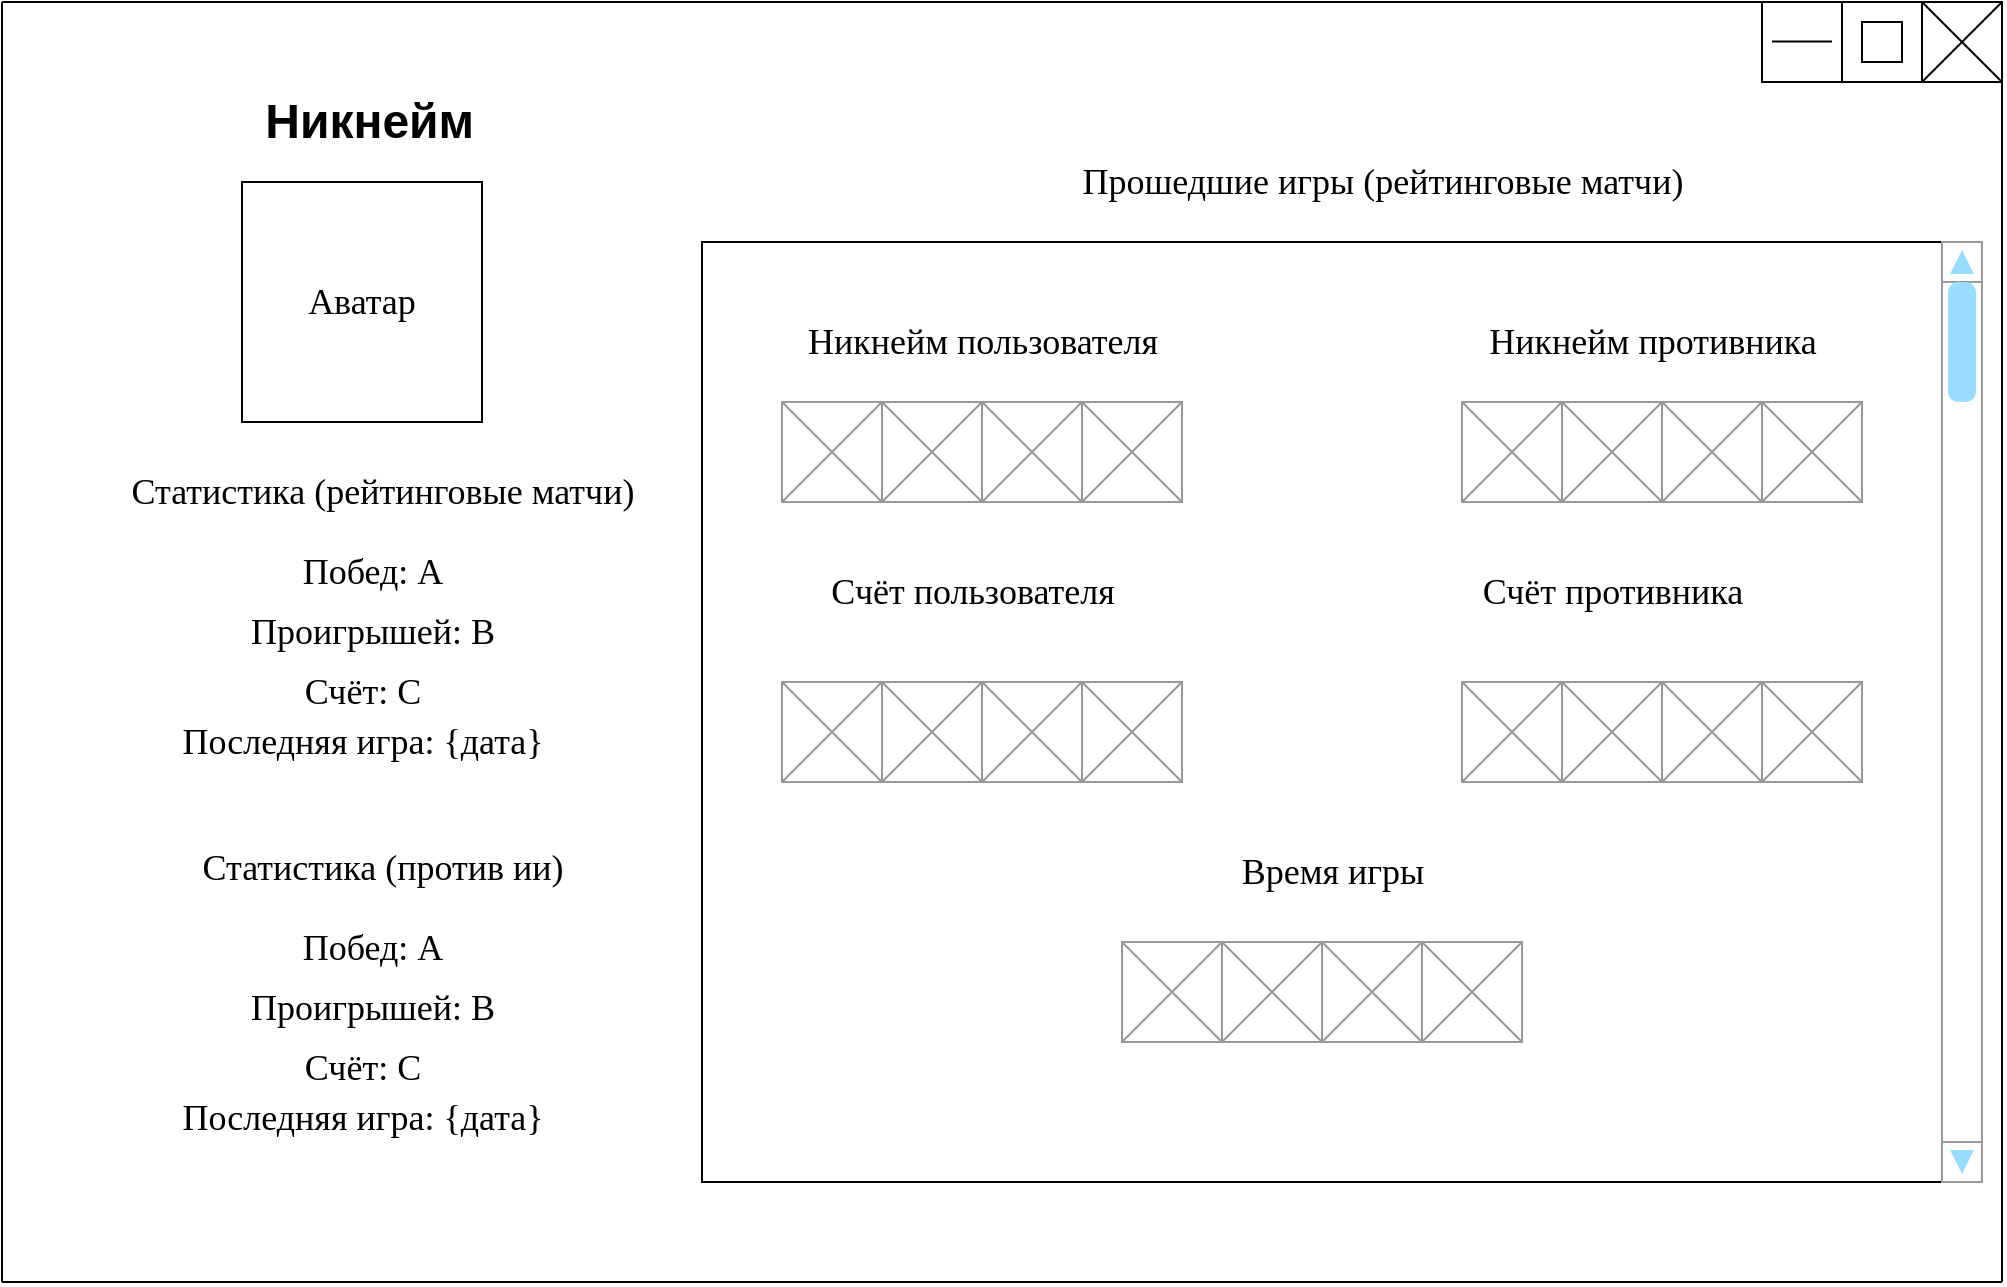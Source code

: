 <mxfile version="20.5.3" type="device"><diagram name="Page-1" id="03018318-947c-dd8e-b7a3-06fadd420f32"><mxGraphModel dx="1165" dy="676" grid="1" gridSize="10" guides="1" tooltips="1" connect="1" arrows="1" fold="1" page="1" pageScale="1" pageWidth="1100" pageHeight="850" background="none" math="0" shadow="0"><root><mxCell id="0"/><mxCell id="1" parent="0"/><mxCell id="m5w-TbPQl4ZqMU4vMc-J-18" value="" style="rounded=0;whiteSpace=wrap;html=1;fontFamily=Times New Roman;fontSize=18;" parent="1" vertex="1"><mxGeometry x="390" y="200" width="630" height="470" as="geometry"/></mxCell><mxCell id="m5w-TbPQl4ZqMU4vMc-J-3" value="" style="endArrow=none;html=1;rounded=0;" parent="1" edge="1"><mxGeometry width="50" height="50" relative="1" as="geometry"><mxPoint x="40" y="80" as="sourcePoint"/><mxPoint x="1040" y="80" as="targetPoint"/></mxGeometry></mxCell><mxCell id="m5w-TbPQl4ZqMU4vMc-J-4" value="" style="endArrow=none;html=1;rounded=0;" parent="1" edge="1"><mxGeometry width="50" height="50" relative="1" as="geometry"><mxPoint x="40" y="720" as="sourcePoint"/><mxPoint x="40" y="80" as="targetPoint"/></mxGeometry></mxCell><mxCell id="m5w-TbPQl4ZqMU4vMc-J-5" value="" style="endArrow=none;html=1;rounded=0;" parent="1" edge="1"><mxGeometry width="50" height="50" relative="1" as="geometry"><mxPoint x="40" y="720" as="sourcePoint"/><mxPoint x="1040" y="720" as="targetPoint"/></mxGeometry></mxCell><mxCell id="m5w-TbPQl4ZqMU4vMc-J-6" value="" style="endArrow=none;html=1;rounded=0;" parent="1" edge="1"><mxGeometry width="50" height="50" relative="1" as="geometry"><mxPoint x="1040" y="720" as="sourcePoint"/><mxPoint x="1040" y="80" as="targetPoint"/></mxGeometry></mxCell><mxCell id="m5w-TbPQl4ZqMU4vMc-J-7" value="" style="rounded=0;whiteSpace=wrap;html=1;" parent="1" vertex="1"><mxGeometry x="1000" y="80" width="40" height="40" as="geometry"/></mxCell><mxCell id="m5w-TbPQl4ZqMU4vMc-J-8" value="" style="rounded=0;whiteSpace=wrap;html=1;" parent="1" vertex="1"><mxGeometry x="960" y="80" width="40" height="40" as="geometry"/></mxCell><mxCell id="m5w-TbPQl4ZqMU4vMc-J-9" value="" style="rounded=0;whiteSpace=wrap;html=1;" parent="1" vertex="1"><mxGeometry x="920" y="80" width="40" height="40" as="geometry"/></mxCell><mxCell id="m5w-TbPQl4ZqMU4vMc-J-10" value="" style="endArrow=none;html=1;rounded=0;entryX=1;entryY=0;entryDx=0;entryDy=0;" parent="1" target="m5w-TbPQl4ZqMU4vMc-J-7" edge="1"><mxGeometry width="50" height="50" relative="1" as="geometry"><mxPoint x="1000" y="120" as="sourcePoint"/><mxPoint x="1050" y="70" as="targetPoint"/></mxGeometry></mxCell><mxCell id="m5w-TbPQl4ZqMU4vMc-J-11" value="" style="endArrow=none;html=1;rounded=0;entryX=1;entryY=1;entryDx=0;entryDy=0;" parent="1" target="m5w-TbPQl4ZqMU4vMc-J-7" edge="1"><mxGeometry width="50" height="50" relative="1" as="geometry"><mxPoint x="1000" y="80" as="sourcePoint"/><mxPoint x="1050" y="30" as="targetPoint"/></mxGeometry></mxCell><mxCell id="m5w-TbPQl4ZqMU4vMc-J-12" value="" style="rounded=0;whiteSpace=wrap;html=1;" parent="1" vertex="1"><mxGeometry x="970" y="90" width="20" height="20" as="geometry"/></mxCell><mxCell id="m5w-TbPQl4ZqMU4vMc-J-13" value="" style="endArrow=none;html=1;rounded=0;" parent="1" edge="1"><mxGeometry width="50" height="50" relative="1" as="geometry"><mxPoint x="925" y="99.71" as="sourcePoint"/><mxPoint x="955" y="99.71" as="targetPoint"/></mxGeometry></mxCell><mxCell id="m5w-TbPQl4ZqMU4vMc-J-14" value="&amp;nbsp;Никнейм" style="text;strokeColor=none;fillColor=none;html=1;fontSize=24;fontStyle=1;verticalAlign=middle;align=center;" parent="1" vertex="1"><mxGeometry x="40" y="120" width="360" height="40" as="geometry"/></mxCell><mxCell id="m5w-TbPQl4ZqMU4vMc-J-15" value="&lt;font face=&quot;Times New Roman&quot; style=&quot;font-size: 18px;&quot;&gt;Аватар&lt;/font&gt;" style="rounded=0;whiteSpace=wrap;html=1;" parent="1" vertex="1"><mxGeometry x="160" y="170" width="120" height="120" as="geometry"/></mxCell><mxCell id="m5w-TbPQl4ZqMU4vMc-J-16" value="Статистика (рейтинговые матчи)" style="text;html=1;align=center;verticalAlign=middle;resizable=0;points=[];autosize=1;strokeColor=none;fillColor=none;fontSize=18;fontFamily=Times New Roman;" parent="1" vertex="1"><mxGeometry x="95" y="305" width="270" height="40" as="geometry"/></mxCell><mxCell id="m5w-TbPQl4ZqMU4vMc-J-17" value="" style="verticalLabelPosition=bottom;shadow=0;dashed=0;align=center;html=1;verticalAlign=top;strokeWidth=1;shape=mxgraph.mockup.navigation.scrollBar;strokeColor=#999999;barPos=100;fillColor2=#99ddff;strokeColor2=none;direction=north;fontFamily=Times New Roman;fontSize=18;" parent="1" vertex="1"><mxGeometry x="1010" y="200" width="20" height="470" as="geometry"/></mxCell><mxCell id="m5w-TbPQl4ZqMU4vMc-J-19" value="Прошедшие игры (рейтинговые матчи)" style="text;html=1;align=center;verticalAlign=middle;resizable=0;points=[];autosize=1;strokeColor=none;fillColor=none;fontSize=18;fontFamily=Times New Roman;" parent="1" vertex="1"><mxGeometry x="570" y="150" width="320" height="40" as="geometry"/></mxCell><mxCell id="m5w-TbPQl4ZqMU4vMc-J-20" value="Побед: A" style="text;html=1;align=center;verticalAlign=middle;resizable=0;points=[];autosize=1;strokeColor=none;fillColor=none;fontSize=18;fontFamily=Times New Roman;" parent="1" vertex="1"><mxGeometry x="180" y="345" width="90" height="40" as="geometry"/></mxCell><mxCell id="m5w-TbPQl4ZqMU4vMc-J-21" value="Проигрышей: B" style="text;html=1;align=center;verticalAlign=middle;resizable=0;points=[];autosize=1;strokeColor=none;fillColor=none;fontSize=18;fontFamily=Times New Roman;" parent="1" vertex="1"><mxGeometry x="150" y="375" width="150" height="40" as="geometry"/></mxCell><mxCell id="m5w-TbPQl4ZqMU4vMc-J-22" value="Последняя игра: {дата}" style="text;html=1;align=center;verticalAlign=middle;resizable=0;points=[];autosize=1;strokeColor=none;fillColor=none;fontSize=18;fontFamily=Times New Roman;" parent="1" vertex="1"><mxGeometry x="120" y="430" width="200" height="40" as="geometry"/></mxCell><mxCell id="m5w-TbPQl4ZqMU4vMc-J-31" value="" style="verticalLabelPosition=bottom;shadow=0;dashed=0;align=center;html=1;verticalAlign=top;strokeWidth=1;shape=mxgraph.mockup.graphics.simpleIcon;strokeColor=#999999;fillColor=#ffffff;fontFamily=Times New Roman;fontSize=18;" parent="1" vertex="1"><mxGeometry x="430" y="280" width="50" height="50" as="geometry"/></mxCell><mxCell id="m5w-TbPQl4ZqMU4vMc-J-32" value="Никнейм пользователя" style="text;html=1;align=center;verticalAlign=middle;resizable=0;points=[];autosize=1;strokeColor=none;fillColor=none;fontSize=18;fontFamily=Times New Roman;" parent="1" vertex="1"><mxGeometry x="430" y="230" width="200" height="40" as="geometry"/></mxCell><mxCell id="m5w-TbPQl4ZqMU4vMc-J-33" value="Никнейм противника" style="text;html=1;align=center;verticalAlign=middle;resizable=0;points=[];autosize=1;strokeColor=none;fillColor=none;fontSize=18;fontFamily=Times New Roman;" parent="1" vertex="1"><mxGeometry x="770" y="230" width="190" height="40" as="geometry"/></mxCell><mxCell id="m5w-TbPQl4ZqMU4vMc-J-34" value="" style="verticalLabelPosition=bottom;shadow=0;dashed=0;align=center;html=1;verticalAlign=top;strokeWidth=1;shape=mxgraph.mockup.graphics.simpleIcon;strokeColor=#999999;fillColor=#ffffff;fontFamily=Times New Roman;fontSize=18;" parent="1" vertex="1"><mxGeometry x="480" y="280" width="50" height="50" as="geometry"/></mxCell><mxCell id="m5w-TbPQl4ZqMU4vMc-J-35" value="" style="verticalLabelPosition=bottom;shadow=0;dashed=0;align=center;html=1;verticalAlign=top;strokeWidth=1;shape=mxgraph.mockup.graphics.simpleIcon;strokeColor=#999999;fillColor=#ffffff;fontFamily=Times New Roman;fontSize=18;" parent="1" vertex="1"><mxGeometry x="530" y="280" width="50" height="50" as="geometry"/></mxCell><mxCell id="m5w-TbPQl4ZqMU4vMc-J-36" value="" style="verticalLabelPosition=bottom;shadow=0;dashed=0;align=center;html=1;verticalAlign=top;strokeWidth=1;shape=mxgraph.mockup.graphics.simpleIcon;strokeColor=#999999;fillColor=#ffffff;fontFamily=Times New Roman;fontSize=18;" parent="1" vertex="1"><mxGeometry x="580" y="280" width="50" height="50" as="geometry"/></mxCell><mxCell id="m5w-TbPQl4ZqMU4vMc-J-37" value="" style="verticalLabelPosition=bottom;shadow=0;dashed=0;align=center;html=1;verticalAlign=top;strokeWidth=1;shape=mxgraph.mockup.graphics.simpleIcon;strokeColor=#999999;fillColor=#ffffff;fontFamily=Times New Roman;fontSize=18;" parent="1" vertex="1"><mxGeometry x="770" y="280" width="50" height="50" as="geometry"/></mxCell><mxCell id="m5w-TbPQl4ZqMU4vMc-J-38" value="" style="verticalLabelPosition=bottom;shadow=0;dashed=0;align=center;html=1;verticalAlign=top;strokeWidth=1;shape=mxgraph.mockup.graphics.simpleIcon;strokeColor=#999999;fillColor=#ffffff;fontFamily=Times New Roman;fontSize=18;" parent="1" vertex="1"><mxGeometry x="820" y="280" width="50" height="50" as="geometry"/></mxCell><mxCell id="m5w-TbPQl4ZqMU4vMc-J-39" value="" style="verticalLabelPosition=bottom;shadow=0;dashed=0;align=center;html=1;verticalAlign=top;strokeWidth=1;shape=mxgraph.mockup.graphics.simpleIcon;strokeColor=#999999;fillColor=#ffffff;fontFamily=Times New Roman;fontSize=18;" parent="1" vertex="1"><mxGeometry x="870" y="280" width="50" height="50" as="geometry"/></mxCell><mxCell id="m5w-TbPQl4ZqMU4vMc-J-40" value="" style="verticalLabelPosition=bottom;shadow=0;dashed=0;align=center;html=1;verticalAlign=top;strokeWidth=1;shape=mxgraph.mockup.graphics.simpleIcon;strokeColor=#999999;fillColor=#ffffff;fontFamily=Times New Roman;fontSize=18;" parent="1" vertex="1"><mxGeometry x="920" y="280" width="50" height="50" as="geometry"/></mxCell><mxCell id="m5w-TbPQl4ZqMU4vMc-J-45" value="" style="verticalLabelPosition=bottom;shadow=0;dashed=0;align=center;html=1;verticalAlign=top;strokeWidth=1;shape=mxgraph.mockup.graphics.simpleIcon;strokeColor=#999999;fillColor=#ffffff;fontFamily=Times New Roman;fontSize=18;" parent="1" vertex="1"><mxGeometry x="430" y="420" width="50" height="50" as="geometry"/></mxCell><mxCell id="m5w-TbPQl4ZqMU4vMc-J-46" value="Счёт пользователя" style="text;html=1;align=center;verticalAlign=middle;resizable=0;points=[];autosize=1;strokeColor=none;fillColor=none;fontSize=18;fontFamily=Times New Roman;" parent="1" vertex="1"><mxGeometry x="440" y="355" width="170" height="40" as="geometry"/></mxCell><mxCell id="m5w-TbPQl4ZqMU4vMc-J-47" value="Счёт противника" style="text;html=1;align=center;verticalAlign=middle;resizable=0;points=[];autosize=1;strokeColor=none;fillColor=none;fontSize=18;fontFamily=Times New Roman;" parent="1" vertex="1"><mxGeometry x="770" y="355" width="150" height="40" as="geometry"/></mxCell><mxCell id="m5w-TbPQl4ZqMU4vMc-J-48" value="" style="verticalLabelPosition=bottom;shadow=0;dashed=0;align=center;html=1;verticalAlign=top;strokeWidth=1;shape=mxgraph.mockup.graphics.simpleIcon;strokeColor=#999999;fillColor=#ffffff;fontFamily=Times New Roman;fontSize=18;" parent="1" vertex="1"><mxGeometry x="480" y="420" width="50" height="50" as="geometry"/></mxCell><mxCell id="m5w-TbPQl4ZqMU4vMc-J-49" value="" style="verticalLabelPosition=bottom;shadow=0;dashed=0;align=center;html=1;verticalAlign=top;strokeWidth=1;shape=mxgraph.mockup.graphics.simpleIcon;strokeColor=#999999;fillColor=#ffffff;fontFamily=Times New Roman;fontSize=18;" parent="1" vertex="1"><mxGeometry x="530" y="420" width="50" height="50" as="geometry"/></mxCell><mxCell id="m5w-TbPQl4ZqMU4vMc-J-50" value="" style="verticalLabelPosition=bottom;shadow=0;dashed=0;align=center;html=1;verticalAlign=top;strokeWidth=1;shape=mxgraph.mockup.graphics.simpleIcon;strokeColor=#999999;fillColor=#ffffff;fontFamily=Times New Roman;fontSize=18;" parent="1" vertex="1"><mxGeometry x="580" y="420" width="50" height="50" as="geometry"/></mxCell><mxCell id="m5w-TbPQl4ZqMU4vMc-J-51" value="" style="verticalLabelPosition=bottom;shadow=0;dashed=0;align=center;html=1;verticalAlign=top;strokeWidth=1;shape=mxgraph.mockup.graphics.simpleIcon;strokeColor=#999999;fillColor=#ffffff;fontFamily=Times New Roman;fontSize=18;" parent="1" vertex="1"><mxGeometry x="770" y="420" width="50" height="50" as="geometry"/></mxCell><mxCell id="m5w-TbPQl4ZqMU4vMc-J-52" value="" style="verticalLabelPosition=bottom;shadow=0;dashed=0;align=center;html=1;verticalAlign=top;strokeWidth=1;shape=mxgraph.mockup.graphics.simpleIcon;strokeColor=#999999;fillColor=#ffffff;fontFamily=Times New Roman;fontSize=18;" parent="1" vertex="1"><mxGeometry x="820" y="420" width="50" height="50" as="geometry"/></mxCell><mxCell id="m5w-TbPQl4ZqMU4vMc-J-53" value="" style="verticalLabelPosition=bottom;shadow=0;dashed=0;align=center;html=1;verticalAlign=top;strokeWidth=1;shape=mxgraph.mockup.graphics.simpleIcon;strokeColor=#999999;fillColor=#ffffff;fontFamily=Times New Roman;fontSize=18;" parent="1" vertex="1"><mxGeometry x="870" y="420" width="50" height="50" as="geometry"/></mxCell><mxCell id="m5w-TbPQl4ZqMU4vMc-J-54" value="" style="verticalLabelPosition=bottom;shadow=0;dashed=0;align=center;html=1;verticalAlign=top;strokeWidth=1;shape=mxgraph.mockup.graphics.simpleIcon;strokeColor=#999999;fillColor=#ffffff;fontFamily=Times New Roman;fontSize=18;" parent="1" vertex="1"><mxGeometry x="920" y="420" width="50" height="50" as="geometry"/></mxCell><mxCell id="89moOJpNZYuFncTe0gIT-7" value="" style="verticalLabelPosition=bottom;shadow=0;dashed=0;align=center;html=1;verticalAlign=top;strokeWidth=1;shape=mxgraph.mockup.graphics.simpleIcon;strokeColor=#999999;fillColor=#ffffff;fontFamily=Times New Roman;fontSize=18;" parent="1" vertex="1"><mxGeometry x="600" y="550" width="50" height="50" as="geometry"/></mxCell><mxCell id="89moOJpNZYuFncTe0gIT-8" value="" style="verticalLabelPosition=bottom;shadow=0;dashed=0;align=center;html=1;verticalAlign=top;strokeWidth=1;shape=mxgraph.mockup.graphics.simpleIcon;strokeColor=#999999;fillColor=#ffffff;fontFamily=Times New Roman;fontSize=18;" parent="1" vertex="1"><mxGeometry x="650" y="550" width="50" height="50" as="geometry"/></mxCell><mxCell id="89moOJpNZYuFncTe0gIT-9" value="Время игры" style="text;html=1;align=center;verticalAlign=middle;resizable=0;points=[];autosize=1;strokeColor=none;fillColor=none;fontSize=18;fontFamily=Times New Roman;" parent="1" vertex="1"><mxGeometry x="650" y="495" width="110" height="40" as="geometry"/></mxCell><mxCell id="89moOJpNZYuFncTe0gIT-10" value="" style="verticalLabelPosition=bottom;shadow=0;dashed=0;align=center;html=1;verticalAlign=top;strokeWidth=1;shape=mxgraph.mockup.graphics.simpleIcon;strokeColor=#999999;fillColor=#ffffff;fontFamily=Times New Roman;fontSize=18;" parent="1" vertex="1"><mxGeometry x="700" y="550" width="50" height="50" as="geometry"/></mxCell><mxCell id="89moOJpNZYuFncTe0gIT-11" value="" style="verticalLabelPosition=bottom;shadow=0;dashed=0;align=center;html=1;verticalAlign=top;strokeWidth=1;shape=mxgraph.mockup.graphics.simpleIcon;strokeColor=#999999;fillColor=#ffffff;fontFamily=Times New Roman;fontSize=18;" parent="1" vertex="1"><mxGeometry x="750" y="550" width="50" height="50" as="geometry"/></mxCell><mxCell id="hbHF-SQHXnugjn18DuwG-2" value="Счёт: С" style="text;html=1;align=center;verticalAlign=middle;resizable=0;points=[];autosize=1;strokeColor=none;fillColor=none;fontSize=18;fontFamily=Times New Roman;" vertex="1" parent="1"><mxGeometry x="180" y="405" width="80" height="40" as="geometry"/></mxCell><mxCell id="hbHF-SQHXnugjn18DuwG-3" value="Статистика (против ии)" style="text;html=1;align=center;verticalAlign=middle;resizable=0;points=[];autosize=1;strokeColor=none;fillColor=none;fontSize=18;fontFamily=Times New Roman;" vertex="1" parent="1"><mxGeometry x="130" y="492.5" width="200" height="40" as="geometry"/></mxCell><mxCell id="hbHF-SQHXnugjn18DuwG-4" value="Побед: A" style="text;html=1;align=center;verticalAlign=middle;resizable=0;points=[];autosize=1;strokeColor=none;fillColor=none;fontSize=18;fontFamily=Times New Roman;" vertex="1" parent="1"><mxGeometry x="180" y="532.5" width="90" height="40" as="geometry"/></mxCell><mxCell id="hbHF-SQHXnugjn18DuwG-5" value="Проигрышей: B" style="text;html=1;align=center;verticalAlign=middle;resizable=0;points=[];autosize=1;strokeColor=none;fillColor=none;fontSize=18;fontFamily=Times New Roman;" vertex="1" parent="1"><mxGeometry x="150" y="562.5" width="150" height="40" as="geometry"/></mxCell><mxCell id="hbHF-SQHXnugjn18DuwG-6" value="Последняя игра: {дата}" style="text;html=1;align=center;verticalAlign=middle;resizable=0;points=[];autosize=1;strokeColor=none;fillColor=none;fontSize=18;fontFamily=Times New Roman;" vertex="1" parent="1"><mxGeometry x="120" y="617.5" width="200" height="40" as="geometry"/></mxCell><mxCell id="hbHF-SQHXnugjn18DuwG-7" value="Счёт: С" style="text;html=1;align=center;verticalAlign=middle;resizable=0;points=[];autosize=1;strokeColor=none;fillColor=none;fontSize=18;fontFamily=Times New Roman;" vertex="1" parent="1"><mxGeometry x="180" y="592.5" width="80" height="40" as="geometry"/></mxCell></root></mxGraphModel></diagram></mxfile>